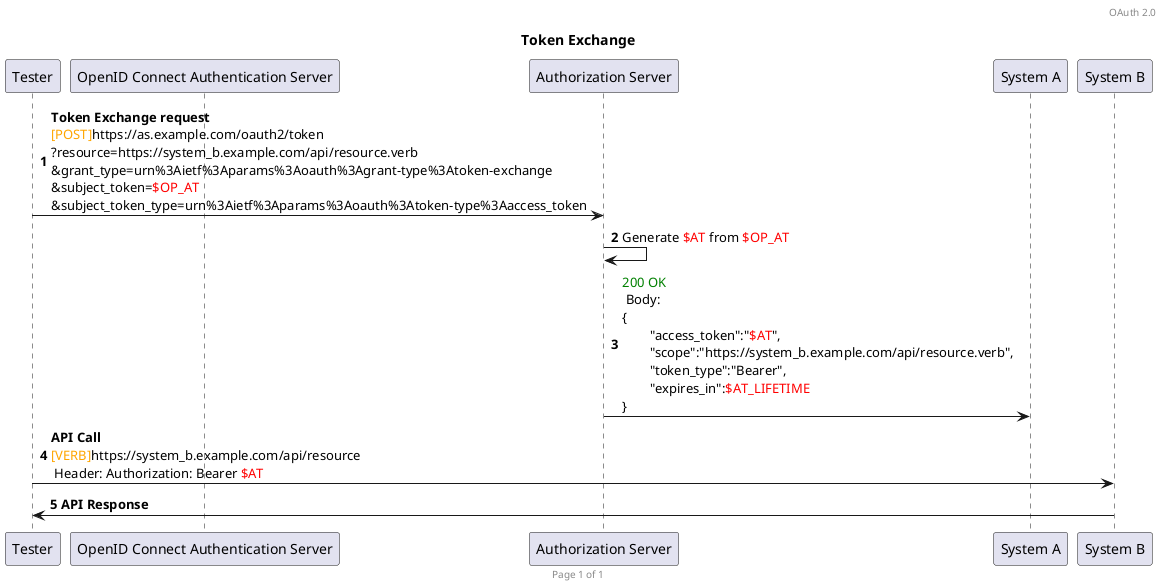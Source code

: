 @startuml

header OAuth 2.0
footer Page %page% of %lastpage%

title Token Exchange
autonumber

participant T as "Tester"
participant OP as "OpenID Connect Authentication Server"
participant Auth as "Authorization Server"
participant A as "System A"
participant B as "System B"

T -> Auth : **Token Exchange request**\n<font color=orange>[POST]</font>https://as.example.com/oauth2/token\n?resource=https://system_b.example.com/api/resource.verb\n&grant_type=urn%3Aietf%3Aparams%3Aoauth%3Agrant-type%3Atoken-exchange\n&subject_token=<font color=red>$OP_AT</font>\n&subject_token_type=urn%3Aietf%3Aparams%3Aoauth%3Atoken-type%3Aaccess_token
Auth -> Auth : Generate <font color=red>$AT</font> from <font color=red>$OP_AT</font>
Auth -> A : <font color=green>200 OK</font> \n Body: \n{\n\t"access_token":"<font color=red>$AT</font>",\n\t"scope":"https://system_b.example.com/api/resource.verb",\n\t"token_type":"Bearer",\n\t"expires_in":<font color=red>$AT_LIFETIME</font>\n}

T -> B : **API Call** \n<font color=orange>[VERB]</font>https://system_b.example.com/api/resource\n Header: Authorization: Bearer <font color=red>$AT</font>
B -> T : **API Response**
@enduml

